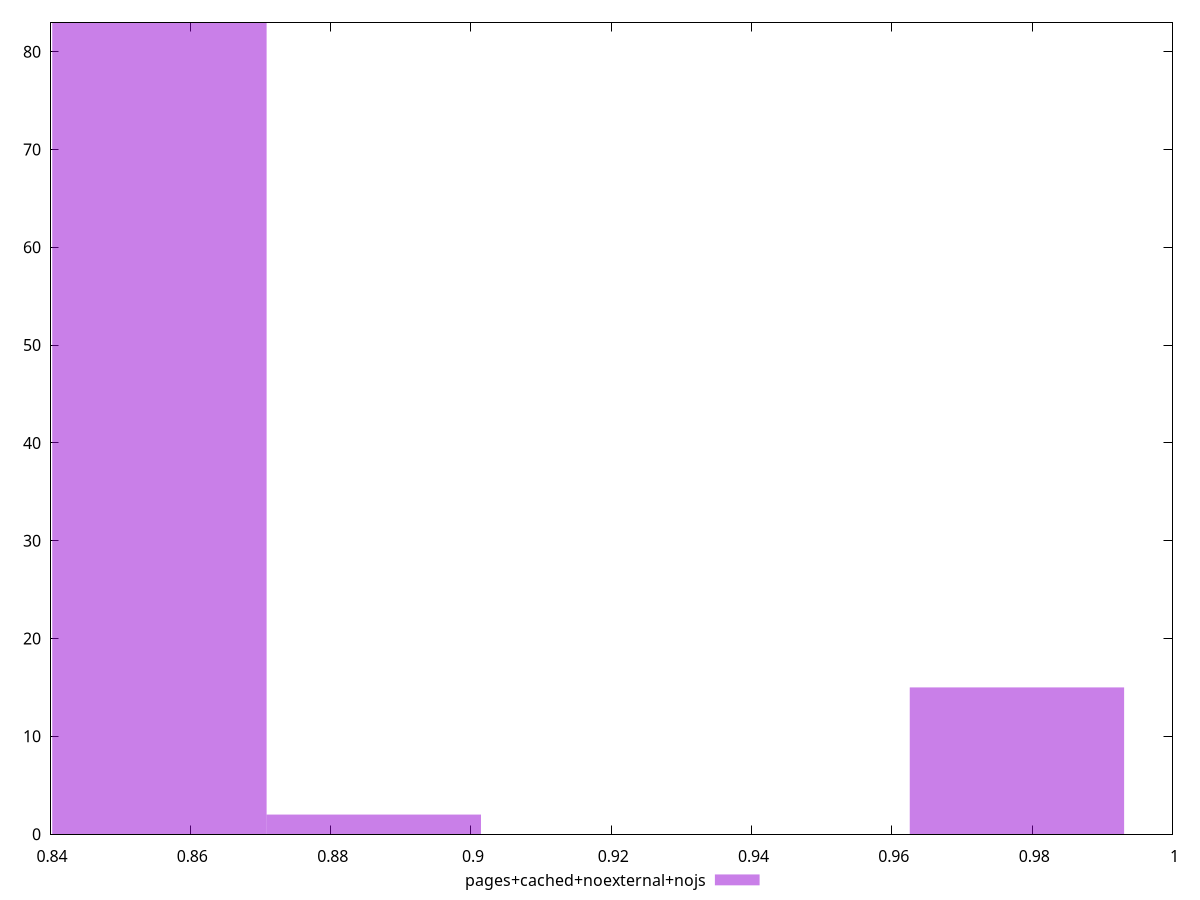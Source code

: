 $_pagesCachedNoexternalNojs <<EOF
0.9778261034804282 15
0.8555978405453747 83
0.8861549062791381 2
EOF
set key outside below
set terminal pngcairo
set output "report_00004_2020-11-02T20-21-41.718Z/uses-http2/pages+cached+noexternal+nojs//hist.png"
set yrange [0:83]
set boxwidth 0.03055706573376338
set style fill transparent solid 0.5 noborder
plot $_pagesCachedNoexternalNojs title "pages+cached+noexternal+nojs" with boxes ,